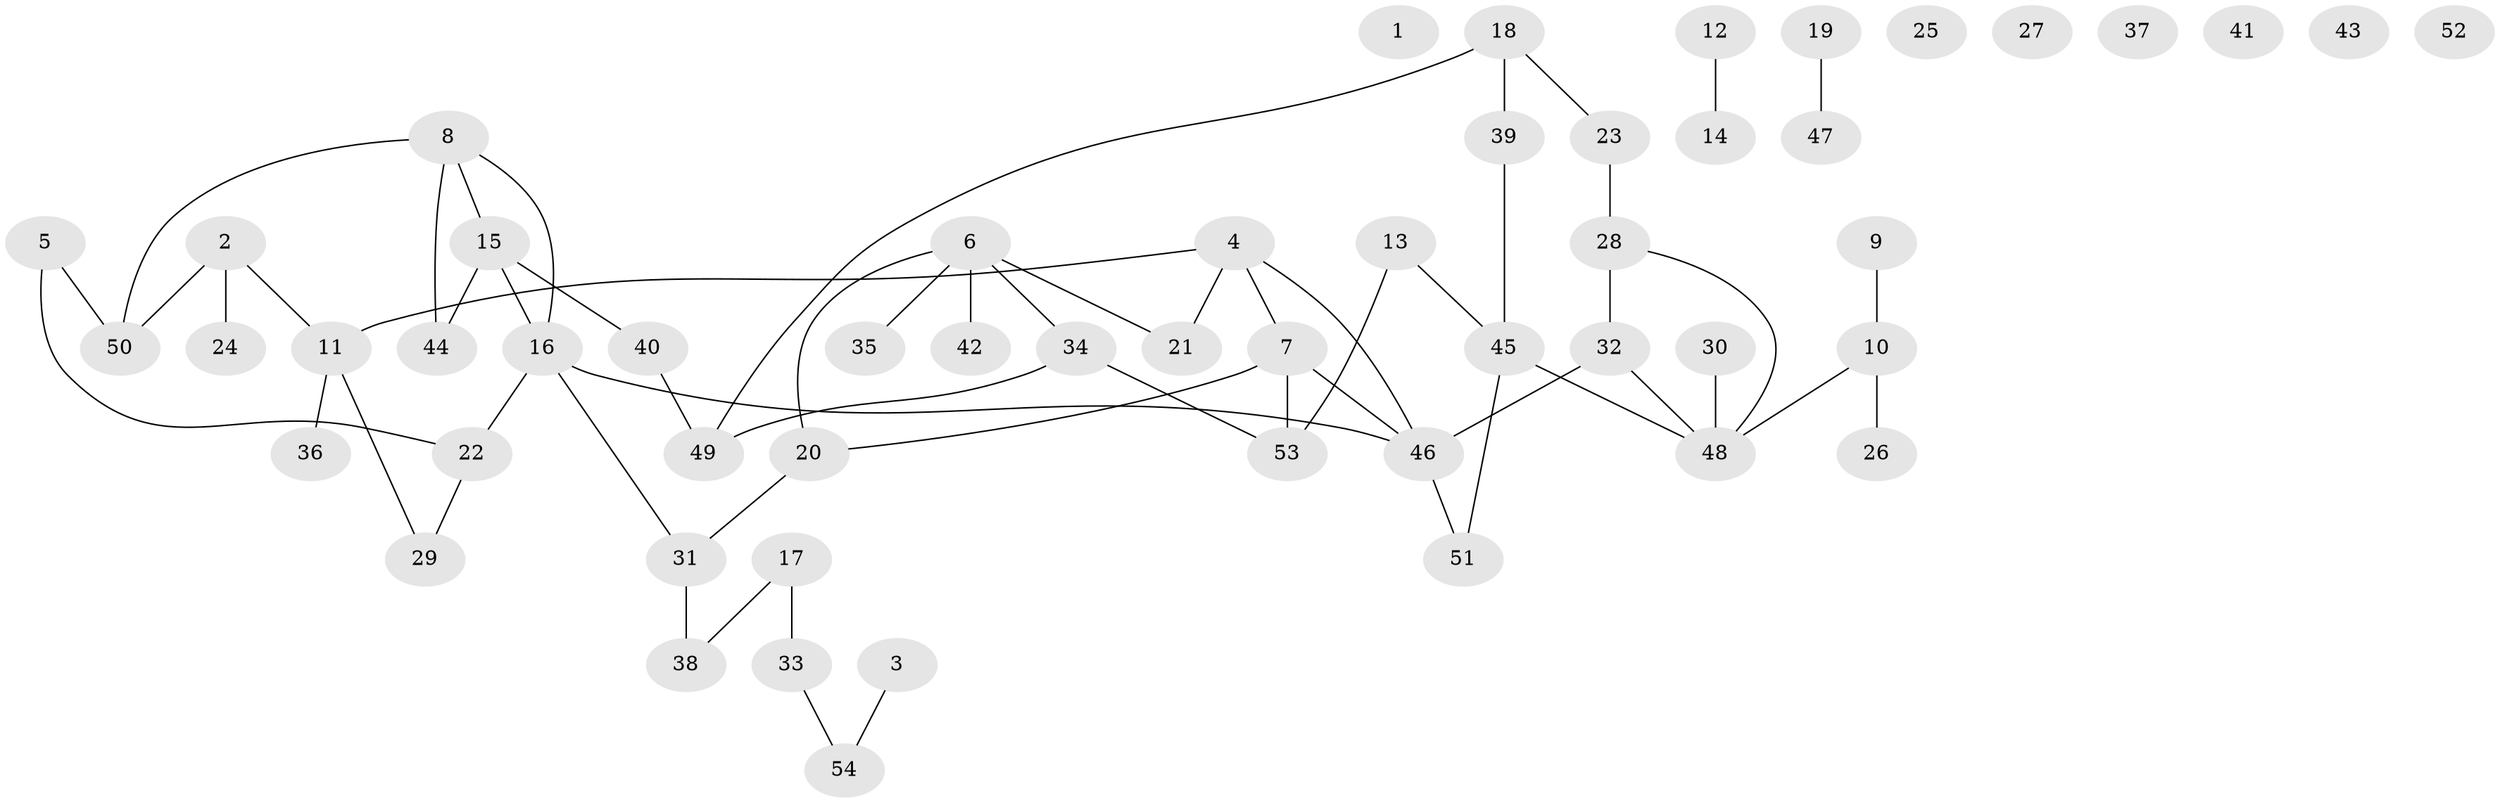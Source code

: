 // Generated by graph-tools (version 1.1) at 2025/49/03/09/25 03:49:12]
// undirected, 54 vertices, 59 edges
graph export_dot {
graph [start="1"]
  node [color=gray90,style=filled];
  1;
  2;
  3;
  4;
  5;
  6;
  7;
  8;
  9;
  10;
  11;
  12;
  13;
  14;
  15;
  16;
  17;
  18;
  19;
  20;
  21;
  22;
  23;
  24;
  25;
  26;
  27;
  28;
  29;
  30;
  31;
  32;
  33;
  34;
  35;
  36;
  37;
  38;
  39;
  40;
  41;
  42;
  43;
  44;
  45;
  46;
  47;
  48;
  49;
  50;
  51;
  52;
  53;
  54;
  2 -- 11;
  2 -- 24;
  2 -- 50;
  3 -- 54;
  4 -- 7;
  4 -- 11;
  4 -- 21;
  4 -- 46;
  5 -- 22;
  5 -- 50;
  6 -- 20;
  6 -- 21;
  6 -- 34;
  6 -- 35;
  6 -- 42;
  7 -- 20;
  7 -- 46;
  7 -- 53;
  8 -- 15;
  8 -- 16;
  8 -- 44;
  8 -- 50;
  9 -- 10;
  10 -- 26;
  10 -- 48;
  11 -- 29;
  11 -- 36;
  12 -- 14;
  13 -- 45;
  13 -- 53;
  15 -- 16;
  15 -- 40;
  15 -- 44;
  16 -- 22;
  16 -- 31;
  16 -- 46;
  17 -- 33;
  17 -- 38;
  18 -- 23;
  18 -- 39;
  18 -- 49;
  19 -- 47;
  20 -- 31;
  22 -- 29;
  23 -- 28;
  28 -- 32;
  28 -- 48;
  30 -- 48;
  31 -- 38;
  32 -- 46;
  32 -- 48;
  33 -- 54;
  34 -- 49;
  34 -- 53;
  39 -- 45;
  40 -- 49;
  45 -- 48;
  45 -- 51;
  46 -- 51;
}
